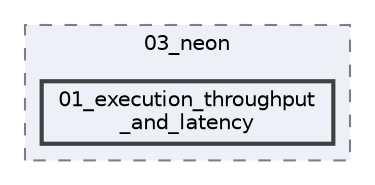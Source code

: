 digraph "/home/runner/work/machine-learning-compilers/machine-learning-compilers/src/submissions/03_neon/01_execution_throughput_and_latency"
{
 // LATEX_PDF_SIZE
  bgcolor="transparent";
  edge [fontname=Helvetica,fontsize=10,labelfontname=Helvetica,labelfontsize=10];
  node [fontname=Helvetica,fontsize=10,shape=box,height=0.2,width=0.4];
  compound=true
  subgraph clusterdir_b2c563f7bf427f5a0c17c9a95cb1f2fd {
    graph [ bgcolor="#edf0f7", pencolor="grey50", label="03_neon", fontname=Helvetica,fontsize=10 style="filled,dashed", URL="dir_b2c563f7bf427f5a0c17c9a95cb1f2fd.html",tooltip=""]
  dir_db0c44b6c99babc115391fee31ffffd2 [label="01_execution_throughput\l_and_latency", fillcolor="#edf0f7", color="grey25", style="filled,bold", URL="dir_db0c44b6c99babc115391fee31ffffd2.html",tooltip=""];
  }
}
